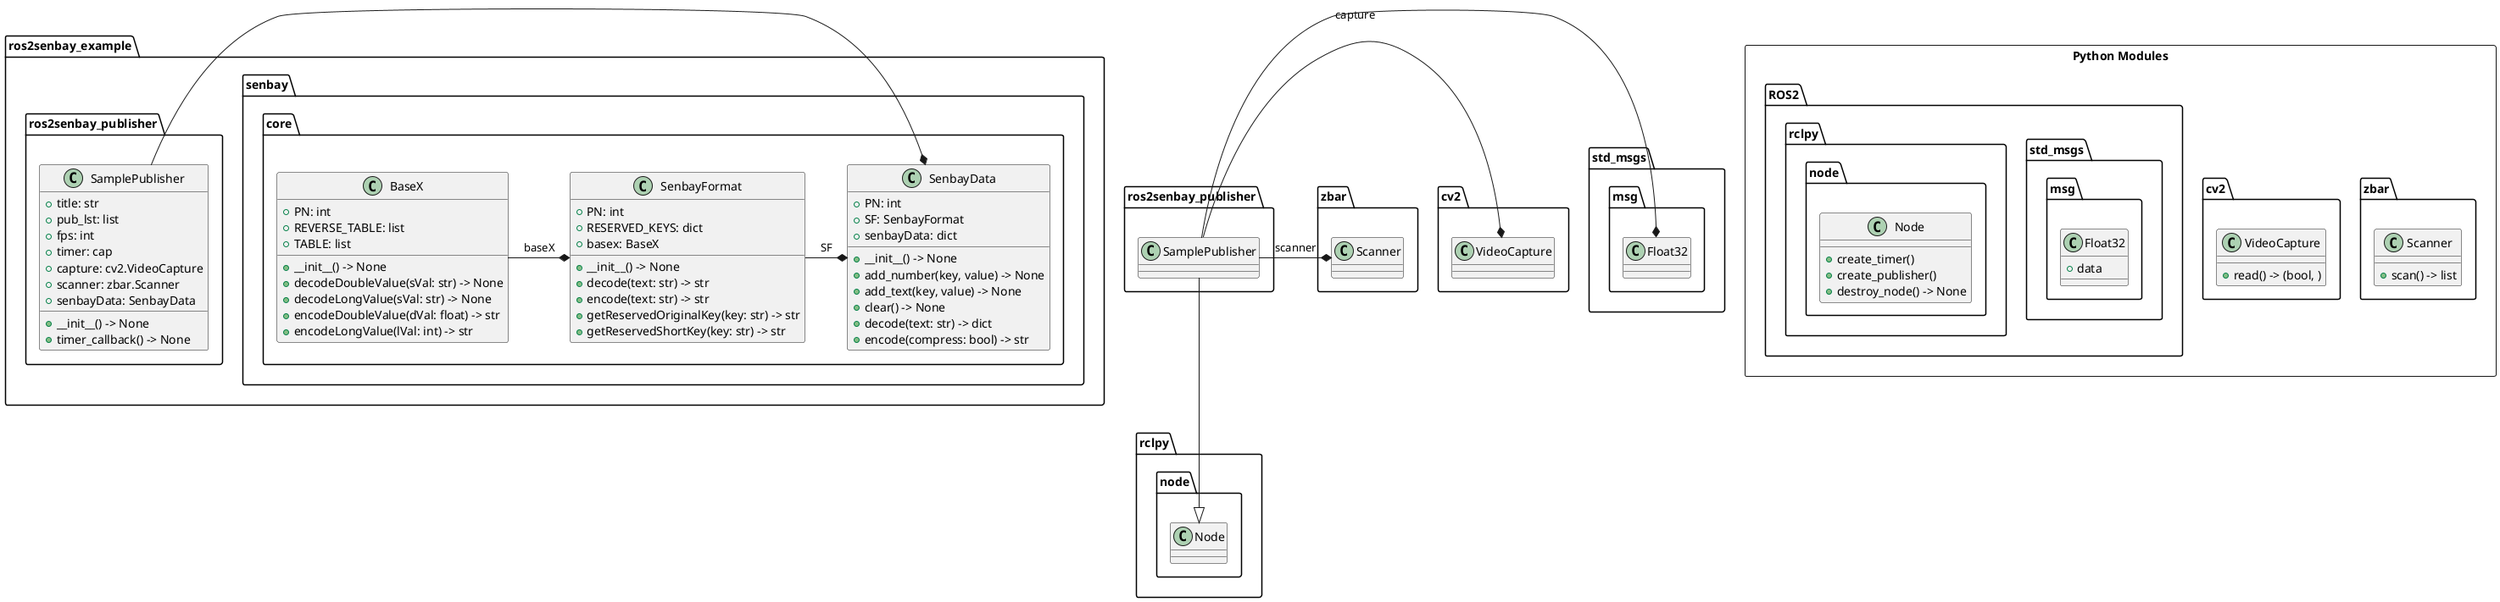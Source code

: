 @startuml

package ros2senbay_example {
    namespace senbay.core {
        class BaseX {
            +PN: int
            +REVERSE_TABLE: list
            +TABLE: list
            +__init__() -> None
            +decodeDoubleValue(sVal: str) -> None
            +decodeLongValue(sVal: str) -> None
            +encodeDoubleValue(dVal: float) -> str 
            +encodeLongValue(lVal: int) -> str
        }

        class SenbayFormat {
            +PN: int
            +RESERVED_KEYS: dict
            +basex: BaseX
            +__init__() -> None
            +decode(text: str) -> str
            +encode(text: str) -> str
            +getReservedOriginalKey(key: str) -> str
            +getReservedShortKey(key: str) -> str
        }

        class SenbayData {
            +PN: int
            +SF: SenbayFormat
            +senbayData: dict
            +__init__() -> None
            +add_number(key, value) -> None
            +add_text(key, value) -> None
            +clear() -> None
            +decode(text: str) -> dict
            +encode(compress: bool) -> str
        }

        BaseX -* SenbayFormat: baseX
        SenbayFormat -* SenbayData: SF
    }

    namespace ros2senbay_publisher {
        class SamplePublisher {
            +title: str
            +pub_lst: list
            +fps: int
            +timer: cap
            +capture: cv2.VideoCapture
            +scanner: zbar.Scanner
            +senbayData: SenbayData
            +__init__() -> None
            +timer_callback() -> None
        }
    }

    ros2senbay_publisher.SamplePublisher -* senbay.core.SenbayData
}

rectangle "Python Modules" {
    namespace zbar {
        class Scanner {
            +scan() -> list
        }
    }

    namespace cv2 {
        class VideoCapture {
            +read() -> (bool, )
        }
    }

    package ROS2 {
        namespace std_msgs.msg {
            class Float32 {
                +data
            }
        }

        namespace rclpy.node {
            class Node {
                +create_timer()
                +create_publisher()
                +destroy_node() -> None
            }
        }
    }
}

ros2senbay_publisher.SamplePublisher --|> rclpy.node.Node
ros2senbay_publisher.SamplePublisher -* zbar.Scanner: scanner
ros2senbay_publisher.SamplePublisher -* cv2.VideoCapture: capture
ros2senbay_publisher.SamplePublisher -* std_msgs.msg.Float32

@enduml